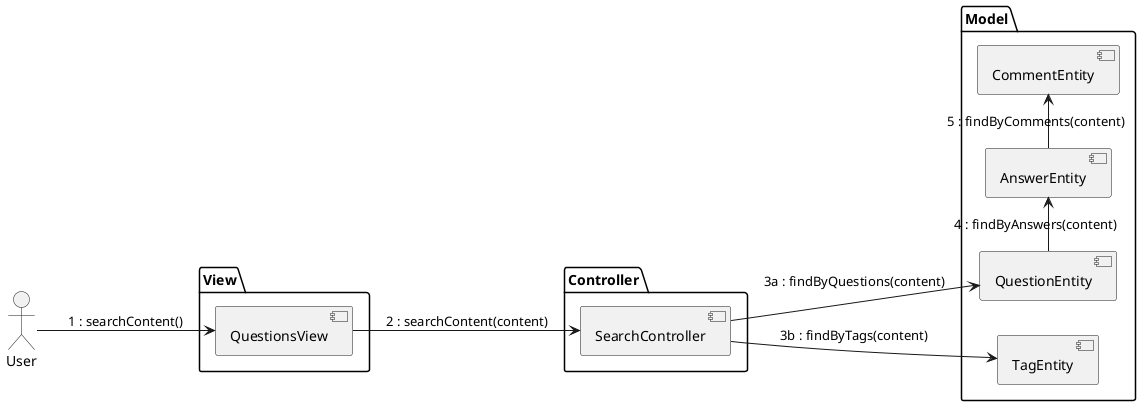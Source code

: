 @startuml

left to right direction

actor User

package View {
    [QuestionsView]
}

package Controller {
    [SearchController]
}

package Model {
    [QuestionEntity]
    [AnswerEntity]
    [CommentEntity]
    [TagEntity]
}

User --> [QuestionsView] : 1 : searchContent()
[QuestionsView] --> [SearchController] : 2 : searchContent(content)

[SearchController] --> [QuestionEntity] : 3a : findByQuestions(content)
[SearchController] --> [TagEntity] : 3b : findByTags(content)

[QuestionEntity] -right-> [AnswerEntity] : 4 : findByAnswers(content)
[AnswerEntity] -right-> [CommentEntity] : 5 : findByComments(content)

@enduml
